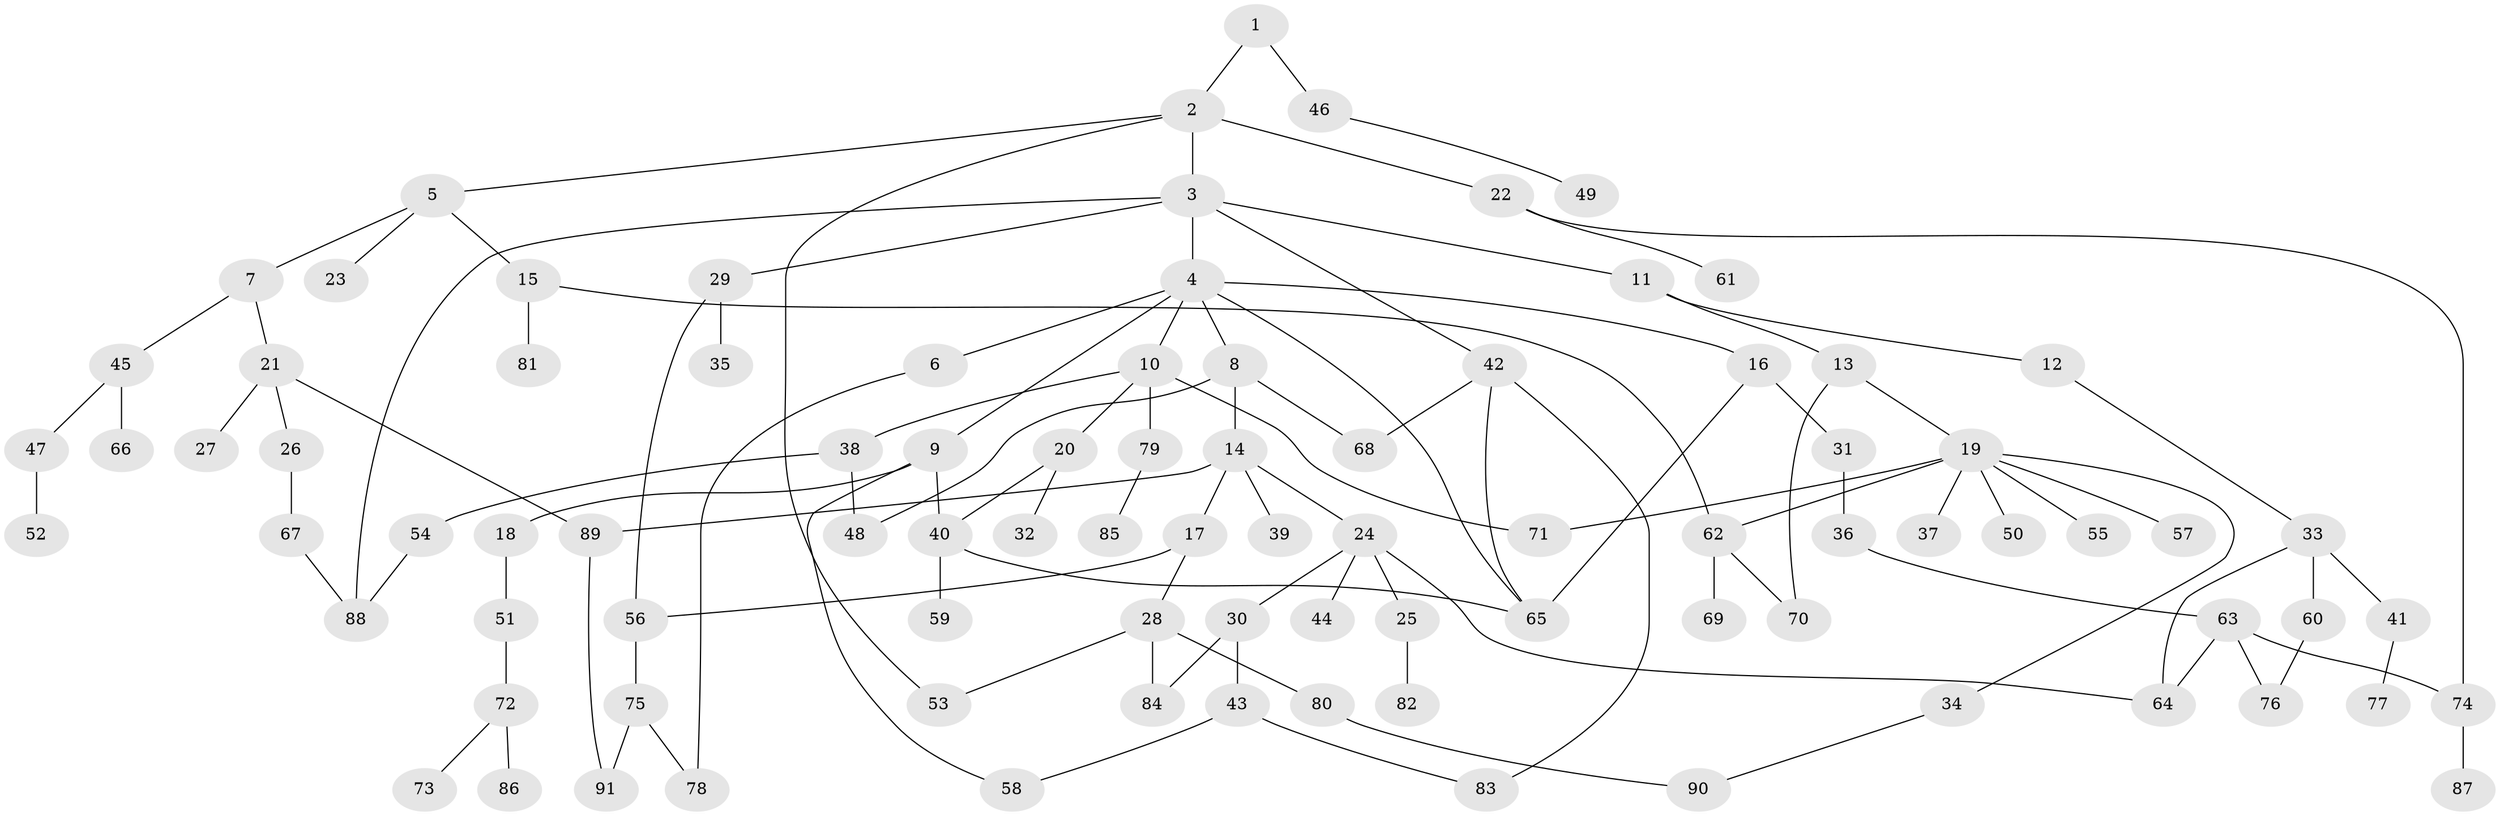 // coarse degree distribution, {5: 0.06779661016949153, 6: 0.03389830508474576, 7: 0.03389830508474576, 3: 0.1694915254237288, 2: 0.23728813559322035, 4: 0.13559322033898305, 8: 0.01694915254237288, 1: 0.3050847457627119}
// Generated by graph-tools (version 1.1) at 2025/41/03/06/25 10:41:28]
// undirected, 91 vertices, 114 edges
graph export_dot {
graph [start="1"]
  node [color=gray90,style=filled];
  1;
  2;
  3;
  4;
  5;
  6;
  7;
  8;
  9;
  10;
  11;
  12;
  13;
  14;
  15;
  16;
  17;
  18;
  19;
  20;
  21;
  22;
  23;
  24;
  25;
  26;
  27;
  28;
  29;
  30;
  31;
  32;
  33;
  34;
  35;
  36;
  37;
  38;
  39;
  40;
  41;
  42;
  43;
  44;
  45;
  46;
  47;
  48;
  49;
  50;
  51;
  52;
  53;
  54;
  55;
  56;
  57;
  58;
  59;
  60;
  61;
  62;
  63;
  64;
  65;
  66;
  67;
  68;
  69;
  70;
  71;
  72;
  73;
  74;
  75;
  76;
  77;
  78;
  79;
  80;
  81;
  82;
  83;
  84;
  85;
  86;
  87;
  88;
  89;
  90;
  91;
  1 -- 2;
  1 -- 46;
  2 -- 3;
  2 -- 5;
  2 -- 22;
  2 -- 53;
  3 -- 4;
  3 -- 11;
  3 -- 29;
  3 -- 42;
  3 -- 88;
  4 -- 6;
  4 -- 8;
  4 -- 9;
  4 -- 10;
  4 -- 16;
  4 -- 65;
  5 -- 7;
  5 -- 15;
  5 -- 23;
  6 -- 78;
  7 -- 21;
  7 -- 45;
  8 -- 14;
  8 -- 48;
  8 -- 68;
  9 -- 18;
  9 -- 40;
  9 -- 58;
  10 -- 20;
  10 -- 38;
  10 -- 79;
  10 -- 71;
  11 -- 12;
  11 -- 13;
  12 -- 33;
  13 -- 19;
  13 -- 70;
  14 -- 17;
  14 -- 24;
  14 -- 39;
  14 -- 89;
  15 -- 81;
  15 -- 62;
  16 -- 31;
  16 -- 65;
  17 -- 28;
  17 -- 56;
  18 -- 51;
  19 -- 34;
  19 -- 37;
  19 -- 50;
  19 -- 55;
  19 -- 57;
  19 -- 62;
  19 -- 71;
  20 -- 32;
  20 -- 40;
  21 -- 26;
  21 -- 27;
  21 -- 89;
  22 -- 61;
  22 -- 74;
  24 -- 25;
  24 -- 30;
  24 -- 44;
  24 -- 64;
  25 -- 82;
  26 -- 67;
  28 -- 80;
  28 -- 53;
  28 -- 84;
  29 -- 35;
  29 -- 56;
  30 -- 43;
  30 -- 84;
  31 -- 36;
  33 -- 41;
  33 -- 60;
  33 -- 64;
  34 -- 90;
  36 -- 63;
  38 -- 54;
  38 -- 48;
  40 -- 59;
  40 -- 65;
  41 -- 77;
  42 -- 68;
  42 -- 83;
  42 -- 65;
  43 -- 83;
  43 -- 58;
  45 -- 47;
  45 -- 66;
  46 -- 49;
  47 -- 52;
  51 -- 72;
  54 -- 88;
  56 -- 75;
  60 -- 76;
  62 -- 69;
  62 -- 70;
  63 -- 64;
  63 -- 76;
  63 -- 74;
  67 -- 88;
  72 -- 73;
  72 -- 86;
  74 -- 87;
  75 -- 78;
  75 -- 91;
  79 -- 85;
  80 -- 90;
  89 -- 91;
}
